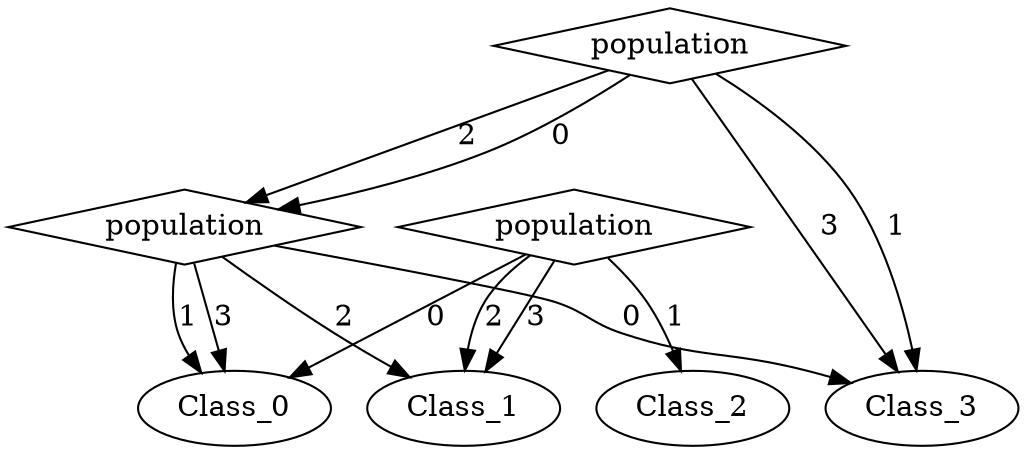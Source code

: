digraph {
node [label=Class_0,style=""] Class_0
node [label=Class_1,style=""] Class_1
node [label=Class_0,style=""] Class_0
node [label=Class_3,style=""] Class_3
node [label=Class_3,style=""] Class_3
node [label=Class_3,style=""] Class_3
node [label=Class_1,style=""] Class_1
node [label=Class_1,style=""] Class_1
node [label=Class_2,style=""] Class_2
node [label=Class_0,style=""] Class_0
node [label=population,shape="diamond",style=""] 2
node [label=population,shape="diamond",style=""] 1
node [label=population,shape="diamond",style=""] 0

2 -> Class_0 [label="3"]
2 -> Class_1 [label="2"]
2 -> Class_0 [label="1"]
2 -> Class_3 [label="0"]
1 -> Class_3 [label="3"]
1 -> 2 [label="2"]
1 -> Class_3 [label="1"]
1 -> 2 [label="0"]
0 -> Class_1 [label="3"]
0 -> Class_1 [label="2"]
0 -> Class_2 [label="1"]
0 -> Class_0 [label="0"]
}